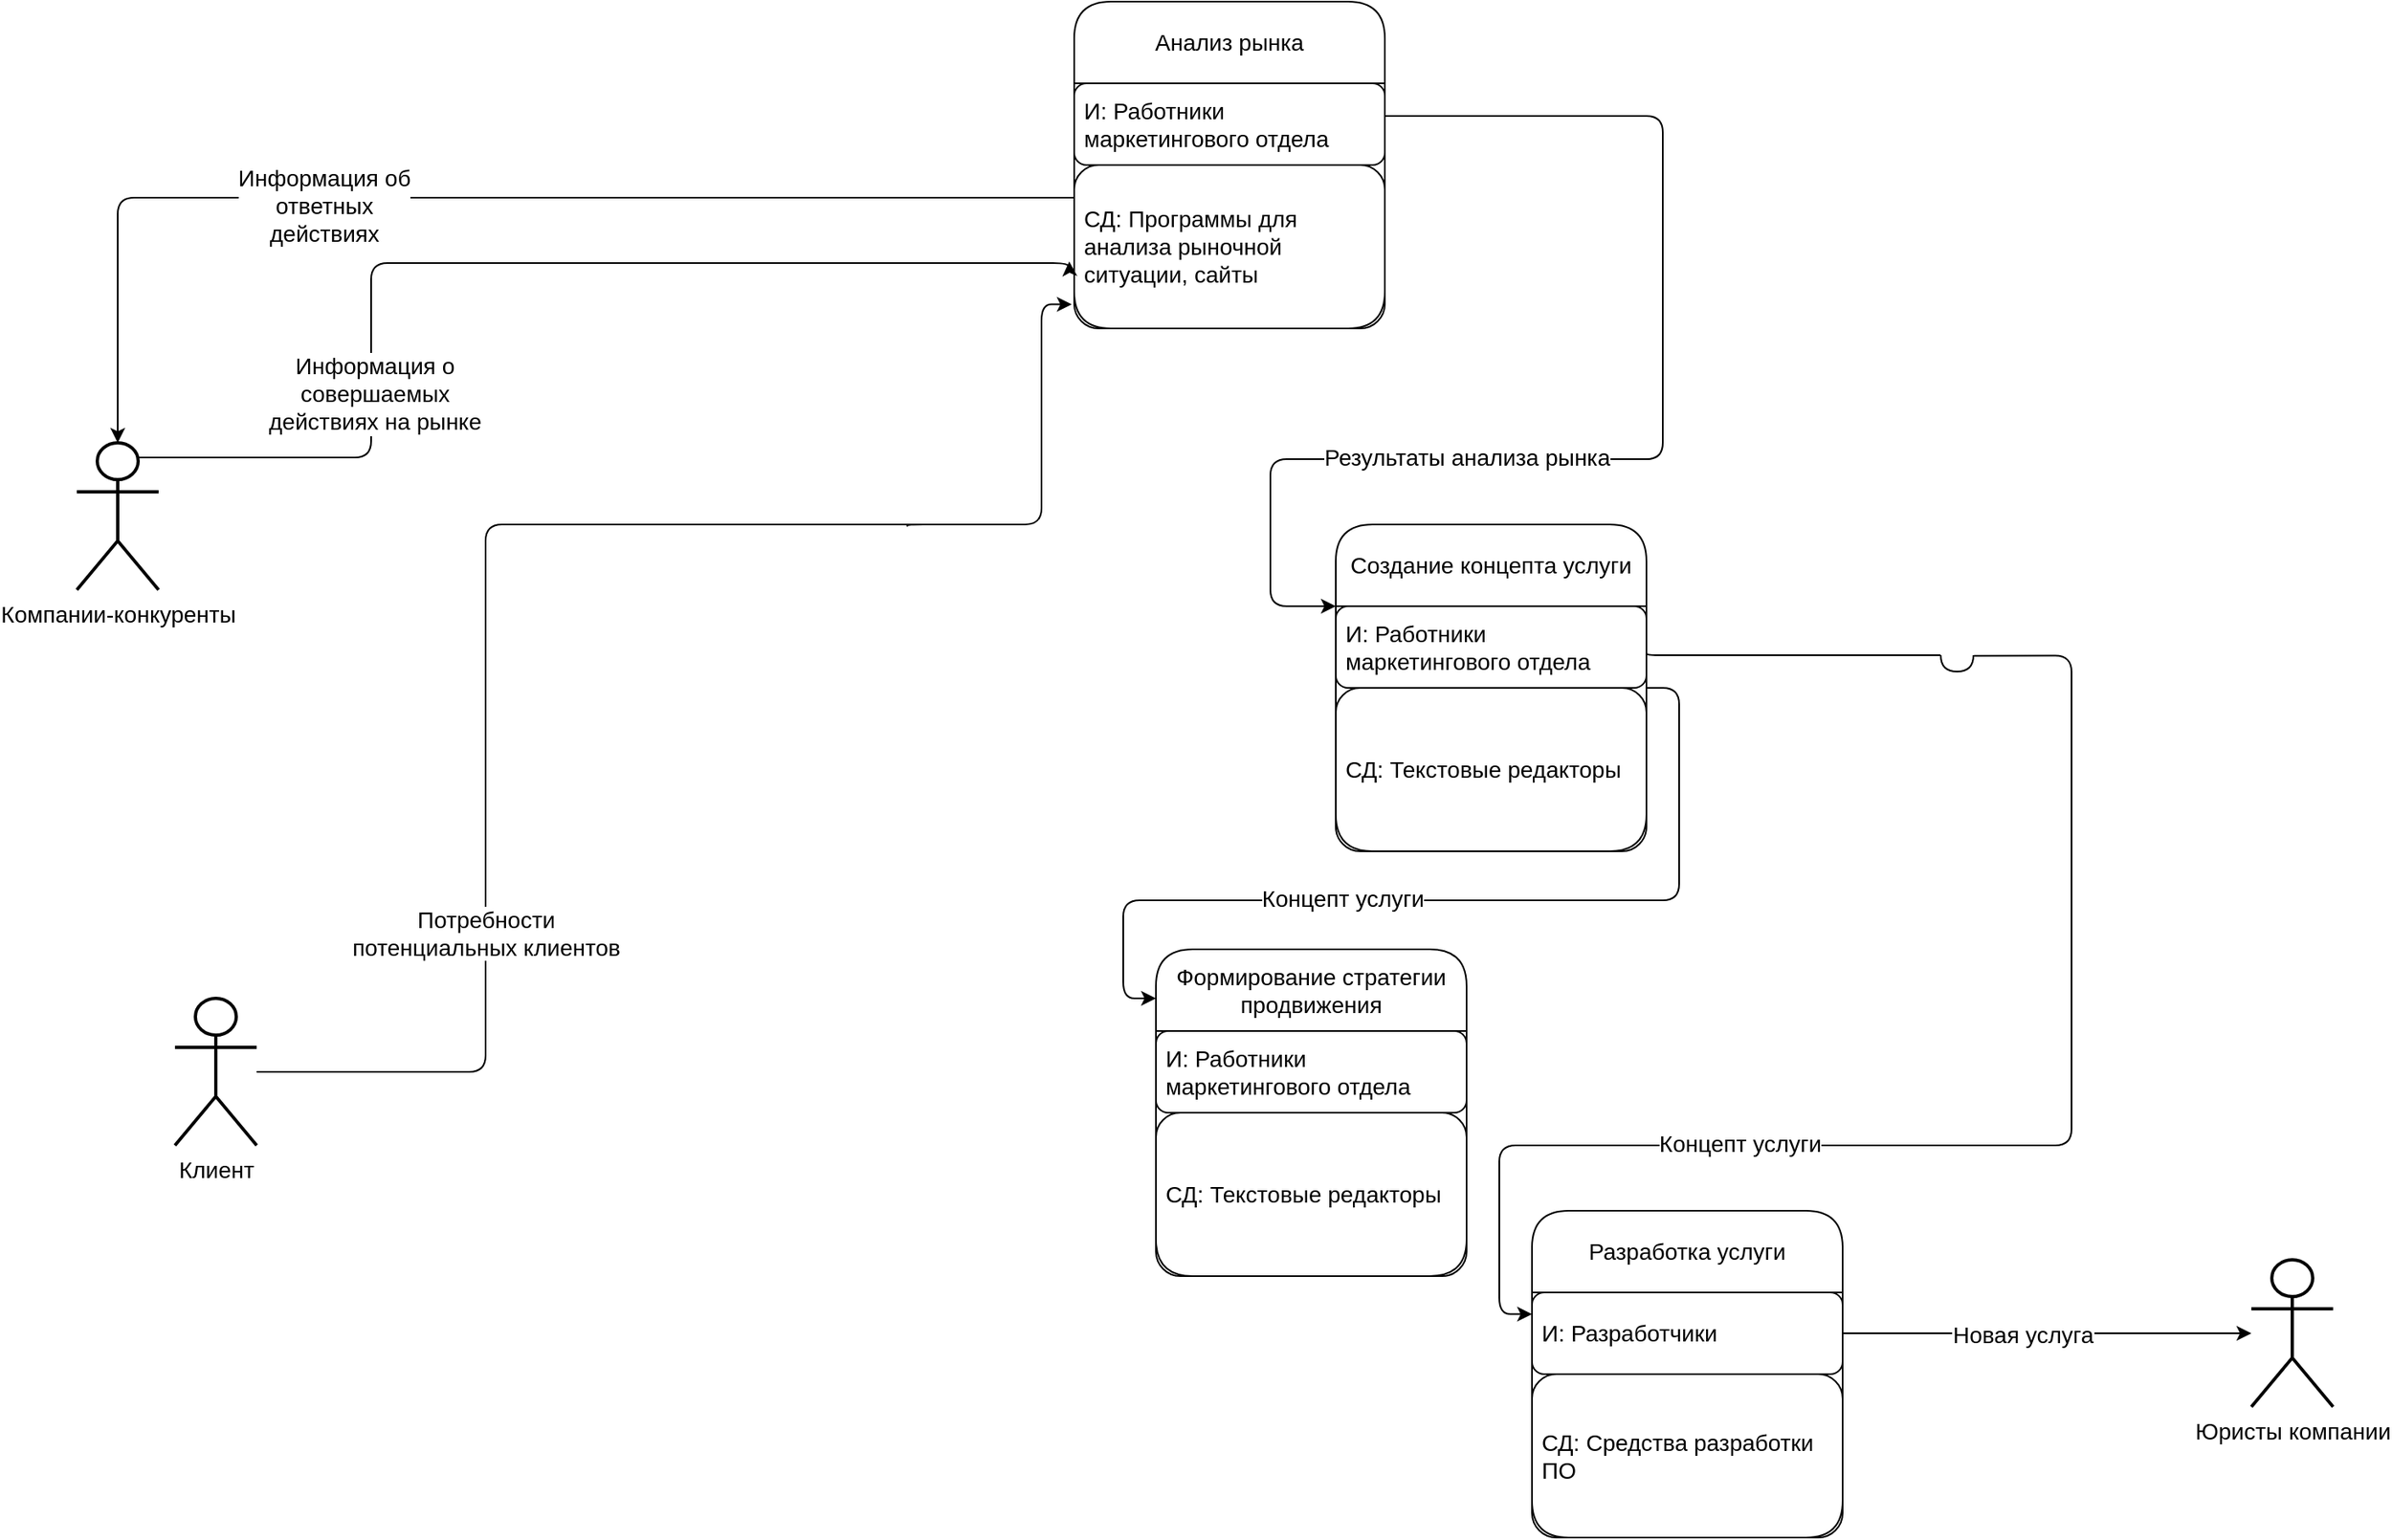<mxfile version="25.0.1">
  <diagram name="Страница — 1" id="wvG6sOnxZW6k4YhRXcj5">
    <mxGraphModel dx="1368" dy="788" grid="1" gridSize="10" guides="1" tooltips="1" connect="1" arrows="1" fold="1" page="1" pageScale="1" pageWidth="827" pageHeight="1169" math="0" shadow="0">
      <root>
        <mxCell id="0" />
        <mxCell id="1" parent="0" />
        <mxCell id="ilrVInQY1t_tXuLb16vh-1" value="&lt;font style=&quot;font-size: 14px;&quot;&gt;Компании-конкуренты&lt;/font&gt;" style="shape=umlActor;verticalLabelPosition=bottom;verticalAlign=top;html=1;outlineConnect=0;strokeWidth=2;rounded=1;" parent="1" vertex="1">
          <mxGeometry x="70" y="350" width="50" height="90" as="geometry" />
        </mxCell>
        <mxCell id="ilrVInQY1t_tXuLb16vh-10" value="&lt;font style=&quot;font-size: 14px;&quot;&gt;Анализ рынка&lt;/font&gt;" style="swimlane;fontStyle=0;childLayout=stackLayout;horizontal=1;startSize=50;horizontalStack=0;resizeParent=1;resizeParentMax=0;resizeLast=0;collapsible=1;marginBottom=0;whiteSpace=wrap;html=1;rounded=1;" parent="1" vertex="1">
          <mxGeometry x="680" y="80" width="190" height="200" as="geometry">
            <mxRectangle x="240" y="60" width="210" height="50" as="alternateBounds" />
          </mxGeometry>
        </mxCell>
        <mxCell id="ilrVInQY1t_tXuLb16vh-11" value="&lt;font style=&quot;font-size: 14px;&quot; face=&quot;Helvetica&quot;&gt;&lt;font style=&quot;font-size: 14px;&quot;&gt;И:&amp;nbsp;&lt;/font&gt;&lt;span style=&quot;background-color: transparent; text-align: justify; text-indent: 0cm;&quot;&gt;Работники маркетингового отдела&lt;/span&gt;&lt;/font&gt;" style="text;strokeColor=default;fillColor=none;align=left;verticalAlign=middle;spacingLeft=4;spacingRight=4;overflow=hidden;points=[[0,0.5],[1,0.5]];portConstraint=eastwest;rotatable=0;whiteSpace=wrap;html=1;rounded=1;" parent="ilrVInQY1t_tXuLb16vh-10" vertex="1">
          <mxGeometry y="50" width="190" height="50" as="geometry" />
        </mxCell>
        <mxCell id="ilrVInQY1t_tXuLb16vh-12" value="&lt;font style=&quot;font-size: 14px;&quot; face=&quot;Helvetica&quot;&gt;&lt;font style=&quot;font-size: 14px;&quot;&gt;СД:&amp;nbsp;&lt;/font&gt;&lt;span style=&quot;background-color: transparent; text-align: justify; text-indent: 0cm;&quot;&gt;Программы для анализа рыночной ситуации, сайты&lt;/span&gt;&lt;/font&gt;" style="text;strokeColor=default;fillColor=none;align=left;verticalAlign=middle;spacingLeft=4;spacingRight=4;overflow=hidden;points=[[0,0.5],[1,0.5]];portConstraint=eastwest;rotatable=0;whiteSpace=wrap;html=1;rounded=1;" parent="ilrVInQY1t_tXuLb16vh-10" vertex="1">
          <mxGeometry y="100" width="190" height="100" as="geometry" />
        </mxCell>
        <mxCell id="pX-FbWZT8LrrpYdYEywB-3" style="edgeStyle=orthogonalEdgeStyle;rounded=1;orthogonalLoop=1;jettySize=auto;html=1;exitX=0.75;exitY=0.1;exitDx=0;exitDy=0;exitPerimeter=0;entryX=-0.016;entryY=0.59;entryDx=0;entryDy=0;entryPerimeter=0;curved=0;" parent="1" source="ilrVInQY1t_tXuLb16vh-1" target="ilrVInQY1t_tXuLb16vh-12" edge="1">
          <mxGeometry relative="1" as="geometry">
            <Array as="points">
              <mxPoint x="250" y="359" />
              <mxPoint x="250" y="240" />
            </Array>
          </mxGeometry>
        </mxCell>
        <mxCell id="pX-FbWZT8LrrpYdYEywB-4" value="&lt;span style=&quot;font-size: 14px;&quot;&gt;Информация о&lt;/span&gt;&lt;div&gt;&lt;span style=&quot;font-size: 14px;&quot;&gt;совершаемых&lt;/span&gt;&lt;div&gt;&lt;span style=&quot;font-size: 14px;&quot;&gt;действиях на рынке&lt;/span&gt;&lt;/div&gt;&lt;/div&gt;" style="edgeLabel;html=1;align=center;verticalAlign=middle;resizable=0;points=[];rounded=1;" parent="pX-FbWZT8LrrpYdYEywB-3" vertex="1" connectable="0">
          <mxGeometry x="0.012" relative="1" as="geometry">
            <mxPoint x="-86" y="80" as="offset" />
          </mxGeometry>
        </mxCell>
        <mxCell id="pX-FbWZT8LrrpYdYEywB-7" value="&lt;span style=&quot;font-size: 14px;&quot;&gt;Создание концепта услуги&lt;/span&gt;" style="swimlane;fontStyle=0;childLayout=stackLayout;horizontal=1;startSize=50;horizontalStack=0;resizeParent=1;resizeParentMax=0;resizeLast=0;collapsible=1;marginBottom=0;whiteSpace=wrap;html=1;rounded=1;" parent="1" vertex="1">
          <mxGeometry x="840" y="400" width="190" height="200" as="geometry">
            <mxRectangle x="240" y="60" width="210" height="50" as="alternateBounds" />
          </mxGeometry>
        </mxCell>
        <mxCell id="pX-FbWZT8LrrpYdYEywB-8" value="&lt;font style=&quot;font-size: 14px;&quot; face=&quot;Helvetica&quot;&gt;&lt;font style=&quot;font-size: 14px;&quot;&gt;И:&amp;nbsp;&lt;/font&gt;&lt;span style=&quot;background-color: transparent; text-align: justify; text-indent: 0cm;&quot;&gt;Работники маркетингового отдела&lt;/span&gt;&lt;/font&gt;" style="text;strokeColor=default;fillColor=none;align=left;verticalAlign=middle;spacingLeft=4;spacingRight=4;overflow=hidden;points=[[0,0.5],[1,0.5]];portConstraint=eastwest;rotatable=0;whiteSpace=wrap;html=1;rounded=1;" parent="pX-FbWZT8LrrpYdYEywB-7" vertex="1">
          <mxGeometry y="50" width="190" height="50" as="geometry" />
        </mxCell>
        <mxCell id="pX-FbWZT8LrrpYdYEywB-9" value="&lt;font style=&quot;font-size: 14px;&quot; face=&quot;Helvetica&quot;&gt;&lt;font style=&quot;font-size: 14px;&quot;&gt;СД: Т&lt;/font&gt;&lt;span style=&quot;background-color: transparent; text-align: justify; text-indent: 0cm;&quot;&gt;екстовые редакторы&lt;/span&gt;&lt;/font&gt;" style="text;strokeColor=default;fillColor=none;align=left;verticalAlign=middle;spacingLeft=4;spacingRight=4;overflow=hidden;points=[[0,0.5],[1,0.5]];portConstraint=eastwest;rotatable=0;whiteSpace=wrap;html=1;rounded=1;" parent="pX-FbWZT8LrrpYdYEywB-7" vertex="1">
          <mxGeometry y="100" width="190" height="100" as="geometry" />
        </mxCell>
        <mxCell id="pX-FbWZT8LrrpYdYEywB-10" style="edgeStyle=orthogonalEdgeStyle;rounded=1;orthogonalLoop=1;jettySize=auto;html=1;entryX=0;entryY=0;entryDx=0;entryDy=0;entryPerimeter=0;" parent="1" source="ilrVInQY1t_tXuLb16vh-10" target="pX-FbWZT8LrrpYdYEywB-8" edge="1">
          <mxGeometry relative="1" as="geometry">
            <Array as="points">
              <mxPoint x="1040" y="150" />
              <mxPoint x="1040" y="360" />
              <mxPoint x="800" y="360" />
              <mxPoint x="800" y="450" />
            </Array>
          </mxGeometry>
        </mxCell>
        <mxCell id="pX-FbWZT8LrrpYdYEywB-12" value="&lt;div&gt;&lt;span style=&quot;font-size: 14px;&quot;&gt;Результаты анализа рынка&lt;/span&gt;&lt;/div&gt;" style="edgeLabel;html=1;align=center;verticalAlign=middle;resizable=0;points=[];rounded=1;" parent="pX-FbWZT8LrrpYdYEywB-10" vertex="1" connectable="0">
          <mxGeometry x="0.147" y="-1" relative="1" as="geometry">
            <mxPoint x="-70" as="offset" />
          </mxGeometry>
        </mxCell>
        <mxCell id="pX-FbWZT8LrrpYdYEywB-23" value="&lt;span style=&quot;font-size: 14px;&quot;&gt;Формирование стратегии продвижения&lt;/span&gt;" style="swimlane;fontStyle=0;childLayout=stackLayout;horizontal=1;startSize=50;horizontalStack=0;resizeParent=1;resizeParentMax=0;resizeLast=0;collapsible=1;marginBottom=0;whiteSpace=wrap;html=1;rounded=1;" parent="1" vertex="1">
          <mxGeometry x="730" y="660" width="190" height="200" as="geometry">
            <mxRectangle x="240" y="60" width="210" height="50" as="alternateBounds" />
          </mxGeometry>
        </mxCell>
        <mxCell id="pX-FbWZT8LrrpYdYEywB-24" value="&lt;font style=&quot;font-size: 14px;&quot; face=&quot;Helvetica&quot;&gt;&lt;font style=&quot;font-size: 14px;&quot;&gt;И:&amp;nbsp;&lt;/font&gt;&lt;span style=&quot;background-color: transparent; text-align: justify; text-indent: 0cm;&quot;&gt;Работники маркетингового отдела&lt;/span&gt;&lt;/font&gt;" style="text;strokeColor=default;fillColor=none;align=left;verticalAlign=middle;spacingLeft=4;spacingRight=4;overflow=hidden;points=[[0,0.5],[1,0.5]];portConstraint=eastwest;rotatable=0;whiteSpace=wrap;html=1;rounded=1;" parent="pX-FbWZT8LrrpYdYEywB-23" vertex="1">
          <mxGeometry y="50" width="190" height="50" as="geometry" />
        </mxCell>
        <mxCell id="pX-FbWZT8LrrpYdYEywB-25" value="&lt;font style=&quot;font-size: 14px;&quot; face=&quot;Helvetica&quot;&gt;&lt;font style=&quot;font-size: 14px;&quot;&gt;СД: Т&lt;/font&gt;&lt;span style=&quot;background-color: transparent; text-align: justify; text-indent: 0cm;&quot;&gt;екстовые редакторы&lt;/span&gt;&lt;/font&gt;" style="text;strokeColor=default;fillColor=none;align=left;verticalAlign=middle;spacingLeft=4;spacingRight=4;overflow=hidden;points=[[0,0.5],[1,0.5]];portConstraint=eastwest;rotatable=0;whiteSpace=wrap;html=1;rounded=1;" parent="pX-FbWZT8LrrpYdYEywB-23" vertex="1">
          <mxGeometry y="100" width="190" height="100" as="geometry" />
        </mxCell>
        <mxCell id="pX-FbWZT8LrrpYdYEywB-26" style="edgeStyle=orthogonalEdgeStyle;rounded=1;orthogonalLoop=1;jettySize=auto;html=1;exitX=1;exitY=0.5;exitDx=0;exitDy=0;entryX=0;entryY=0.15;entryDx=0;entryDy=0;entryPerimeter=0;" parent="1" source="pX-FbWZT8LrrpYdYEywB-7" target="pX-FbWZT8LrrpYdYEywB-23" edge="1">
          <mxGeometry relative="1" as="geometry" />
        </mxCell>
        <mxCell id="pX-FbWZT8LrrpYdYEywB-27" value="&lt;span style=&quot;font-size: 14px;&quot;&gt;Концепт услуги&lt;/span&gt;" style="edgeLabel;html=1;align=center;verticalAlign=middle;resizable=0;points=[];rounded=1;" parent="pX-FbWZT8LrrpYdYEywB-26" vertex="1" connectable="0">
          <mxGeometry x="0.249" y="-1" relative="1" as="geometry">
            <mxPoint as="offset" />
          </mxGeometry>
        </mxCell>
        <mxCell id="pX-FbWZT8LrrpYdYEywB-33" value="&lt;span style=&quot;font-size: 14px;&quot;&gt;Разработка услуги&lt;/span&gt;" style="swimlane;fontStyle=0;childLayout=stackLayout;horizontal=1;startSize=50;horizontalStack=0;resizeParent=1;resizeParentMax=0;resizeLast=0;collapsible=1;marginBottom=0;whiteSpace=wrap;html=1;rounded=1;" parent="1" vertex="1">
          <mxGeometry x="960" y="820" width="190" height="200" as="geometry">
            <mxRectangle x="240" y="60" width="210" height="50" as="alternateBounds" />
          </mxGeometry>
        </mxCell>
        <mxCell id="pX-FbWZT8LrrpYdYEywB-56" style="edgeStyle=orthogonalEdgeStyle;rounded=1;orthogonalLoop=1;jettySize=auto;html=1;" parent="pX-FbWZT8LrrpYdYEywB-33" source="pX-FbWZT8LrrpYdYEywB-34" edge="1">
          <mxGeometry relative="1" as="geometry">
            <mxPoint x="440.0" y="75" as="targetPoint" />
          </mxGeometry>
        </mxCell>
        <mxCell id="pX-FbWZT8LrrpYdYEywB-57" value="&lt;span style=&quot;font-size: 14px;&quot;&gt;Новая услуга&lt;/span&gt;" style="edgeLabel;html=1;align=center;verticalAlign=middle;resizable=0;points=[];rounded=1;" parent="pX-FbWZT8LrrpYdYEywB-56" vertex="1" connectable="0">
          <mxGeometry x="-0.119" y="-1" relative="1" as="geometry">
            <mxPoint x="-1" as="offset" />
          </mxGeometry>
        </mxCell>
        <mxCell id="pX-FbWZT8LrrpYdYEywB-34" value="&lt;div style=&quot;text-align: justify;&quot;&gt;&lt;span style=&quot;font-size: 14px; background-color: initial;&quot;&gt;И: Разработчики&lt;/span&gt;&lt;/div&gt;" style="text;strokeColor=default;fillColor=none;align=left;verticalAlign=middle;spacingLeft=4;spacingRight=4;overflow=hidden;points=[[0,0.5],[1,0.5]];portConstraint=eastwest;rotatable=0;whiteSpace=wrap;html=1;rounded=1;" parent="pX-FbWZT8LrrpYdYEywB-33" vertex="1">
          <mxGeometry y="50" width="190" height="50" as="geometry" />
        </mxCell>
        <mxCell id="pX-FbWZT8LrrpYdYEywB-35" value="&lt;font style=&quot;font-size: 14px;&quot; face=&quot;Helvetica&quot;&gt;&lt;font style=&quot;font-size: 14px;&quot;&gt;СД: С&lt;/font&gt;&lt;/font&gt;&lt;span style=&quot;font-size: 14px; text-align: justify;&quot;&gt;редства разработки ПО&lt;/span&gt;" style="text;strokeColor=default;fillColor=none;align=left;verticalAlign=middle;spacingLeft=4;spacingRight=4;overflow=hidden;points=[[0,0.5],[1,0.5]];portConstraint=eastwest;rotatable=0;whiteSpace=wrap;html=1;rounded=1;" parent="pX-FbWZT8LrrpYdYEywB-33" vertex="1">
          <mxGeometry y="100" width="190" height="100" as="geometry" />
        </mxCell>
        <mxCell id="pX-FbWZT8LrrpYdYEywB-36" style="edgeStyle=orthogonalEdgeStyle;rounded=1;orthogonalLoop=1;jettySize=auto;html=1;entryX=0.5;entryY=0;entryDx=0;entryDy=0;entryPerimeter=0;exitX=0;exitY=0.2;exitDx=0;exitDy=0;exitPerimeter=0;" parent="1" source="ilrVInQY1t_tXuLb16vh-12" target="ilrVInQY1t_tXuLb16vh-1" edge="1">
          <mxGeometry relative="1" as="geometry" />
        </mxCell>
        <mxCell id="pX-FbWZT8LrrpYdYEywB-37" value="&lt;span style=&quot;font-size: 14px;&quot;&gt;Информация об&lt;/span&gt;&lt;div&gt;&lt;span style=&quot;font-size: 14px;&quot;&gt;ответных&lt;br&gt;&lt;/span&gt;&lt;div&gt;&lt;span style=&quot;font-size: 14px;&quot;&gt;действиях&lt;/span&gt;&lt;/div&gt;&lt;/div&gt;" style="edgeLabel;html=1;align=center;verticalAlign=middle;resizable=0;points=[];rounded=1;" parent="pX-FbWZT8LrrpYdYEywB-36" vertex="1" connectable="0">
          <mxGeometry x="-0.092" relative="1" as="geometry">
            <mxPoint x="-126" y="5" as="offset" />
          </mxGeometry>
        </mxCell>
        <mxCell id="pX-FbWZT8LrrpYdYEywB-39" value="" style="shape=requiredInterface;html=1;verticalLabelPosition=bottom;sketch=0;rotation=90;rounded=1;" parent="1" vertex="1">
          <mxGeometry x="1215" y="475" width="10" height="20" as="geometry" />
        </mxCell>
        <mxCell id="pX-FbWZT8LrrpYdYEywB-40" style="edgeStyle=orthogonalEdgeStyle;rounded=1;orthogonalLoop=1;jettySize=auto;html=1;entryX=0.089;entryY=1.003;entryDx=0;entryDy=0;entryPerimeter=0;exitX=1.001;exitY=0.573;exitDx=0;exitDy=0;exitPerimeter=0;endArrow=none;endFill=0;" parent="1" source="pX-FbWZT8LrrpYdYEywB-8" target="pX-FbWZT8LrrpYdYEywB-39" edge="1">
          <mxGeometry relative="1" as="geometry">
            <Array as="points">
              <mxPoint x="1030" y="480" />
              <mxPoint x="1210" y="480" />
            </Array>
          </mxGeometry>
        </mxCell>
        <mxCell id="pX-FbWZT8LrrpYdYEywB-41" style="edgeStyle=orthogonalEdgeStyle;rounded=1;orthogonalLoop=1;jettySize=auto;html=1;entryX=0;entryY=0.266;entryDx=0;entryDy=0;entryPerimeter=0;exitX=0.033;exitY=-0.014;exitDx=0;exitDy=0;exitPerimeter=0;" parent="1" source="pX-FbWZT8LrrpYdYEywB-39" target="pX-FbWZT8LrrpYdYEywB-34" edge="1">
          <mxGeometry relative="1" as="geometry">
            <Array as="points">
              <mxPoint x="1290" y="480" />
              <mxPoint x="1290" y="780" />
              <mxPoint x="940" y="780" />
              <mxPoint x="940" y="883" />
            </Array>
          </mxGeometry>
        </mxCell>
        <mxCell id="pX-FbWZT8LrrpYdYEywB-43" value="&lt;span style=&quot;font-size: 14px;&quot;&gt;Концепт услуги&lt;/span&gt;" style="edgeLabel;html=1;align=center;verticalAlign=middle;resizable=0;points=[];rounded=1;" parent="pX-FbWZT8LrrpYdYEywB-41" vertex="1" connectable="0">
          <mxGeometry x="0.428" y="-1" relative="1" as="geometry">
            <mxPoint x="32" as="offset" />
          </mxGeometry>
        </mxCell>
        <mxCell id="pX-FbWZT8LrrpYdYEywB-58" value="&lt;font style=&quot;font-size: 14px;&quot;&gt;Клиент&lt;/font&gt;" style="shape=umlActor;verticalLabelPosition=bottom;verticalAlign=top;html=1;outlineConnect=0;strokeWidth=2;rounded=1;" parent="1" vertex="1">
          <mxGeometry x="130" y="690" width="50" height="90" as="geometry" />
        </mxCell>
        <mxCell id="pX-FbWZT8LrrpYdYEywB-59" style="edgeStyle=orthogonalEdgeStyle;rounded=1;orthogonalLoop=1;jettySize=auto;html=1;entryX=-0.008;entryY=0.853;entryDx=0;entryDy=0;entryPerimeter=0;exitX=0.122;exitY=0.005;exitDx=0;exitDy=0;exitPerimeter=0;" parent="1" target="ilrVInQY1t_tXuLb16vh-12" edge="1">
          <mxGeometry relative="1" as="geometry">
            <Array as="points">
              <mxPoint x="578" y="400" />
              <mxPoint x="660" y="400" />
              <mxPoint x="660" y="265" />
            </Array>
            <mxPoint x="577.9" y="401.22" as="sourcePoint" />
          </mxGeometry>
        </mxCell>
        <mxCell id="pX-FbWZT8LrrpYdYEywB-61" value="" style="edgeStyle=orthogonalEdgeStyle;rounded=1;orthogonalLoop=1;jettySize=auto;html=1;endArrow=none;endFill=0;" parent="1" source="pX-FbWZT8LrrpYdYEywB-58" edge="1">
          <mxGeometry relative="1" as="geometry">
            <mxPoint x="170" y="605" as="sourcePoint" />
            <mxPoint x="590" y="400" as="targetPoint" />
            <Array as="points">
              <mxPoint x="320" y="605" />
              <mxPoint x="320" y="400" />
              <mxPoint x="351" y="400" />
            </Array>
          </mxGeometry>
        </mxCell>
        <mxCell id="pX-FbWZT8LrrpYdYEywB-66" value="&lt;span style=&quot;font-size: 14px;&quot;&gt;Потребности&lt;/span&gt;&lt;div&gt;&lt;span style=&quot;font-size: 14px;&quot;&gt;потенциальных клиентов&lt;/span&gt;&lt;/div&gt;" style="edgeLabel;html=1;align=center;verticalAlign=middle;resizable=0;points=[];rounded=1;" parent="pX-FbWZT8LrrpYdYEywB-61" vertex="1" connectable="0">
          <mxGeometry x="-0.659" y="2" relative="1" as="geometry">
            <mxPoint x="13" y="-83" as="offset" />
          </mxGeometry>
        </mxCell>
        <mxCell id="ZKlqCy5VUZQD3lSdLwmk-2" value="&lt;font style=&quot;font-size: 14px;&quot;&gt;Юристы компании&lt;/font&gt;" style="shape=umlActor;verticalLabelPosition=bottom;verticalAlign=top;html=1;outlineConnect=0;strokeWidth=2;rounded=1;" parent="1" vertex="1">
          <mxGeometry x="1400" y="850" width="50" height="90" as="geometry" />
        </mxCell>
      </root>
    </mxGraphModel>
  </diagram>
</mxfile>
